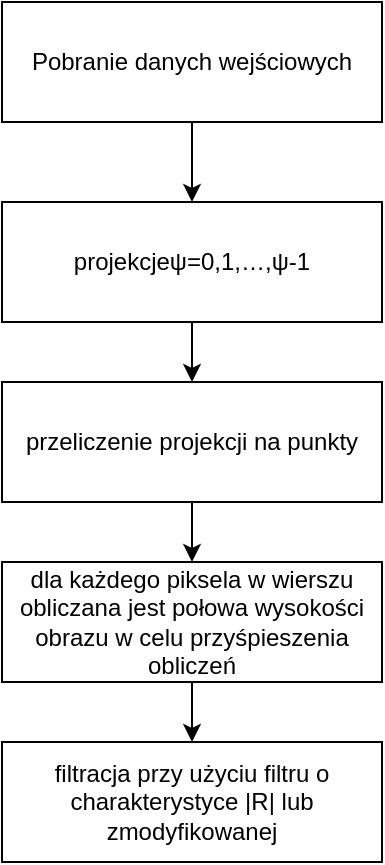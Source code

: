<mxfile version="13.6.6" type="github">
  <diagram id="C5RBs43oDa-KdzZeNtuy" name="Page-1">
    <mxGraphModel dx="862" dy="461" grid="1" gridSize="10" guides="1" tooltips="1" connect="1" arrows="1" fold="1" page="1" pageScale="1" pageWidth="827" pageHeight="1169" math="0" shadow="0">
      <root>
        <mxCell id="WIyWlLk6GJQsqaUBKTNV-0" />
        <mxCell id="WIyWlLk6GJQsqaUBKTNV-1" parent="WIyWlLk6GJQsqaUBKTNV-0" />
        <mxCell id="zT3XRGbsFDpiWoL-lUUG-2" value="" style="edgeStyle=orthogonalEdgeStyle;rounded=0;orthogonalLoop=1;jettySize=auto;html=1;" edge="1" parent="WIyWlLk6GJQsqaUBKTNV-1" source="zT3XRGbsFDpiWoL-lUUG-0" target="zT3XRGbsFDpiWoL-lUUG-1">
          <mxGeometry relative="1" as="geometry" />
        </mxCell>
        <mxCell id="zT3XRGbsFDpiWoL-lUUG-0" value="Pobranie danych wejściowych" style="rounded=0;whiteSpace=wrap;html=1;" vertex="1" parent="WIyWlLk6GJQsqaUBKTNV-1">
          <mxGeometry x="280" y="40" width="190" height="60" as="geometry" />
        </mxCell>
        <mxCell id="zT3XRGbsFDpiWoL-lUUG-4" value="" style="edgeStyle=orthogonalEdgeStyle;rounded=0;orthogonalLoop=1;jettySize=auto;html=1;" edge="1" parent="WIyWlLk6GJQsqaUBKTNV-1" source="zT3XRGbsFDpiWoL-lUUG-1" target="zT3XRGbsFDpiWoL-lUUG-3">
          <mxGeometry relative="1" as="geometry" />
        </mxCell>
        <mxCell id="zT3XRGbsFDpiWoL-lUUG-1" value="projekcjeψ=0,1,…,ψ-1" style="rounded=0;whiteSpace=wrap;html=1;" vertex="1" parent="WIyWlLk6GJQsqaUBKTNV-1">
          <mxGeometry x="280" y="140" width="190" height="60" as="geometry" />
        </mxCell>
        <mxCell id="zT3XRGbsFDpiWoL-lUUG-6" value="" style="edgeStyle=orthogonalEdgeStyle;rounded=0;orthogonalLoop=1;jettySize=auto;html=1;" edge="1" parent="WIyWlLk6GJQsqaUBKTNV-1" source="zT3XRGbsFDpiWoL-lUUG-3" target="zT3XRGbsFDpiWoL-lUUG-5">
          <mxGeometry relative="1" as="geometry" />
        </mxCell>
        <mxCell id="zT3XRGbsFDpiWoL-lUUG-3" value="przeliczenie projekcji na punkty " style="rounded=0;whiteSpace=wrap;html=1;" vertex="1" parent="WIyWlLk6GJQsqaUBKTNV-1">
          <mxGeometry x="280" y="230" width="190" height="60" as="geometry" />
        </mxCell>
        <mxCell id="zT3XRGbsFDpiWoL-lUUG-8" value="" style="edgeStyle=orthogonalEdgeStyle;rounded=0;orthogonalLoop=1;jettySize=auto;html=1;" edge="1" parent="WIyWlLk6GJQsqaUBKTNV-1" source="zT3XRGbsFDpiWoL-lUUG-5" target="zT3XRGbsFDpiWoL-lUUG-7">
          <mxGeometry relative="1" as="geometry" />
        </mxCell>
        <mxCell id="zT3XRGbsFDpiWoL-lUUG-5" value="dla każdego piksela w wierszu obliczana jest połowa wysokości obrazu w celu przyśpieszenia obliczeń" style="rounded=0;whiteSpace=wrap;html=1;" vertex="1" parent="WIyWlLk6GJQsqaUBKTNV-1">
          <mxGeometry x="280" y="320" width="190" height="60" as="geometry" />
        </mxCell>
        <mxCell id="zT3XRGbsFDpiWoL-lUUG-7" value="filtracja przy użyciu filtru o charakterystyce |R| lub zmodyfikowanej" style="rounded=0;whiteSpace=wrap;html=1;" vertex="1" parent="WIyWlLk6GJQsqaUBKTNV-1">
          <mxGeometry x="280" y="410" width="190" height="60" as="geometry" />
        </mxCell>
      </root>
    </mxGraphModel>
  </diagram>
</mxfile>
